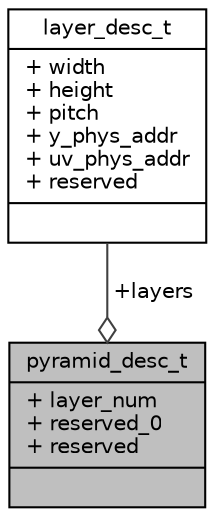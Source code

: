 digraph "pyramid_desc_t"
{
 // INTERACTIVE_SVG=YES
 // LATEX_PDF_SIZE
  bgcolor="transparent";
  edge [fontname="Helvetica",fontsize="10",labelfontname="Helvetica",labelfontsize="10"];
  node [fontname="Helvetica",fontsize="10",shape=record];
  Node1 [label="{pyramid_desc_t\n|+ layer_num\l+ reserved_0\l+ reserved\l|}",height=0.2,width=0.4,color="black", fillcolor="grey75", style="filled", fontcolor="black",tooltip=" "];
  Node2 -> Node1 [color="grey25",fontsize="10",style="solid",label=" +layers" ,arrowhead="odiamond",fontname="Helvetica"];
  Node2 [label="{layer_desc_t\n|+ width\l+ height\l+ pitch\l+ y_phys_addr\l+ uv_phys_addr\l+ reserved\l|}",height=0.2,width=0.4,color="black",URL="$d6/d5d/structlayer__desc__t.html",tooltip=" "];
}
